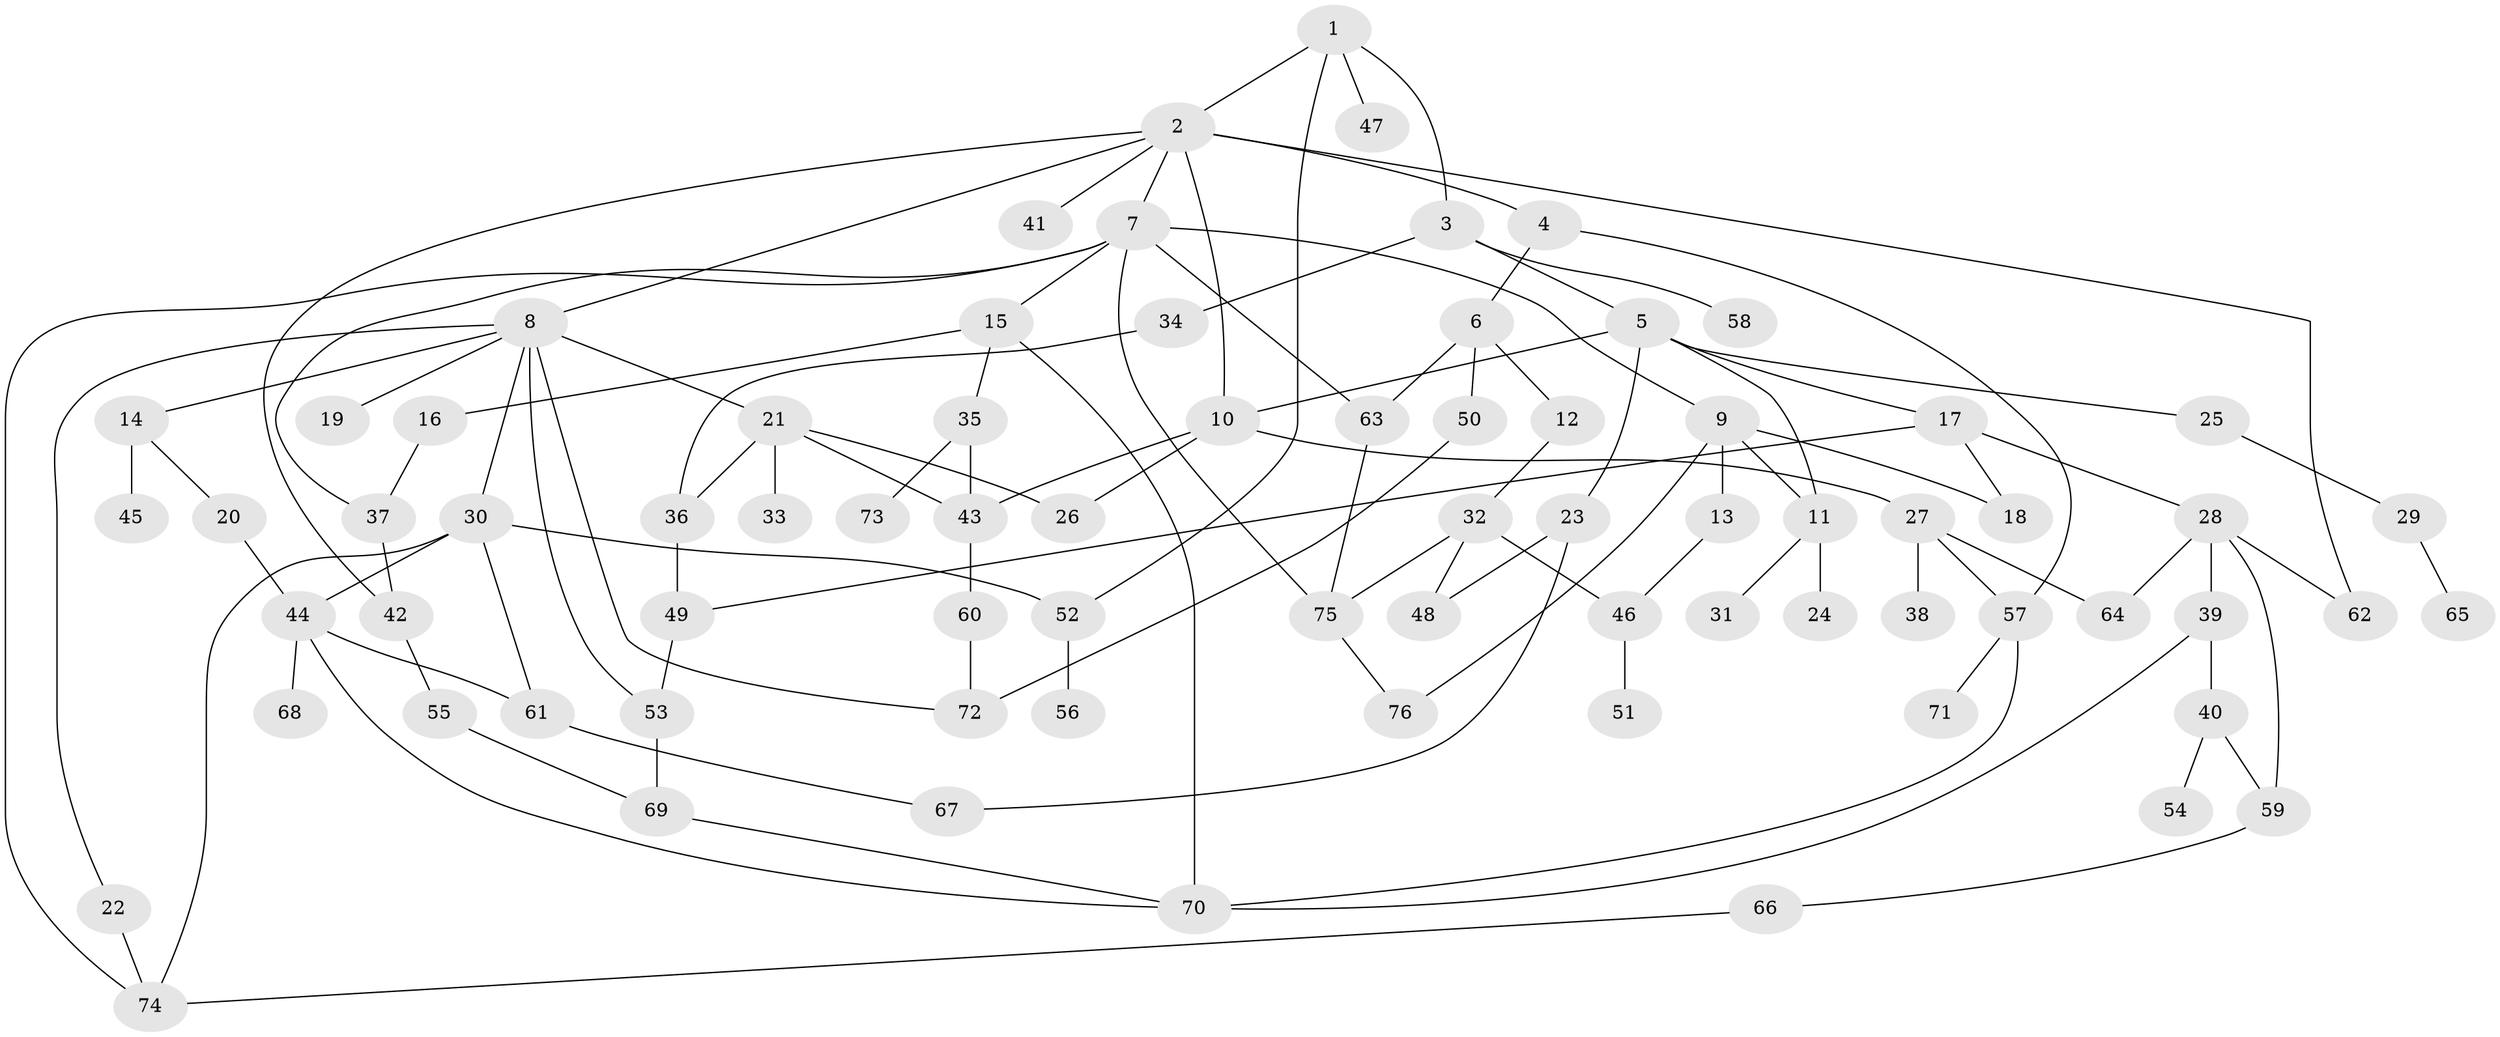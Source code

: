 // Generated by graph-tools (version 1.1) at 2025/13/03/09/25 04:13:36]
// undirected, 76 vertices, 110 edges
graph export_dot {
graph [start="1"]
  node [color=gray90,style=filled];
  1;
  2;
  3;
  4;
  5;
  6;
  7;
  8;
  9;
  10;
  11;
  12;
  13;
  14;
  15;
  16;
  17;
  18;
  19;
  20;
  21;
  22;
  23;
  24;
  25;
  26;
  27;
  28;
  29;
  30;
  31;
  32;
  33;
  34;
  35;
  36;
  37;
  38;
  39;
  40;
  41;
  42;
  43;
  44;
  45;
  46;
  47;
  48;
  49;
  50;
  51;
  52;
  53;
  54;
  55;
  56;
  57;
  58;
  59;
  60;
  61;
  62;
  63;
  64;
  65;
  66;
  67;
  68;
  69;
  70;
  71;
  72;
  73;
  74;
  75;
  76;
  1 -- 2;
  1 -- 3;
  1 -- 47;
  1 -- 52;
  2 -- 4;
  2 -- 7;
  2 -- 8;
  2 -- 41;
  2 -- 10;
  2 -- 62;
  2 -- 42;
  3 -- 5;
  3 -- 34;
  3 -- 58;
  4 -- 6;
  4 -- 57;
  5 -- 10;
  5 -- 17;
  5 -- 23;
  5 -- 25;
  5 -- 11;
  6 -- 12;
  6 -- 50;
  6 -- 63;
  7 -- 9;
  7 -- 15;
  7 -- 63;
  7 -- 75;
  7 -- 74;
  7 -- 37;
  8 -- 14;
  8 -- 19;
  8 -- 21;
  8 -- 22;
  8 -- 30;
  8 -- 53;
  8 -- 72;
  9 -- 11;
  9 -- 13;
  9 -- 18;
  9 -- 76;
  10 -- 26;
  10 -- 27;
  10 -- 43;
  11 -- 24;
  11 -- 31;
  12 -- 32;
  13 -- 46;
  14 -- 20;
  14 -- 45;
  15 -- 16;
  15 -- 35;
  15 -- 70;
  16 -- 37;
  17 -- 28;
  17 -- 49;
  17 -- 18;
  20 -- 44;
  21 -- 33;
  21 -- 36;
  21 -- 26;
  21 -- 43;
  22 -- 74;
  23 -- 67;
  23 -- 48;
  25 -- 29;
  27 -- 38;
  27 -- 57;
  27 -- 64;
  28 -- 39;
  28 -- 62;
  28 -- 64;
  28 -- 59;
  29 -- 65;
  30 -- 44;
  30 -- 74;
  30 -- 52;
  30 -- 61;
  32 -- 46;
  32 -- 48;
  32 -- 75;
  34 -- 36;
  35 -- 73;
  35 -- 43;
  36 -- 49;
  37 -- 42;
  39 -- 40;
  39 -- 70;
  40 -- 54;
  40 -- 59;
  42 -- 55;
  43 -- 60;
  44 -- 61;
  44 -- 68;
  44 -- 70;
  46 -- 51;
  49 -- 53;
  50 -- 72;
  52 -- 56;
  53 -- 69;
  55 -- 69;
  57 -- 71;
  57 -- 70;
  59 -- 66;
  60 -- 72;
  61 -- 67;
  63 -- 75;
  66 -- 74;
  69 -- 70;
  75 -- 76;
}
